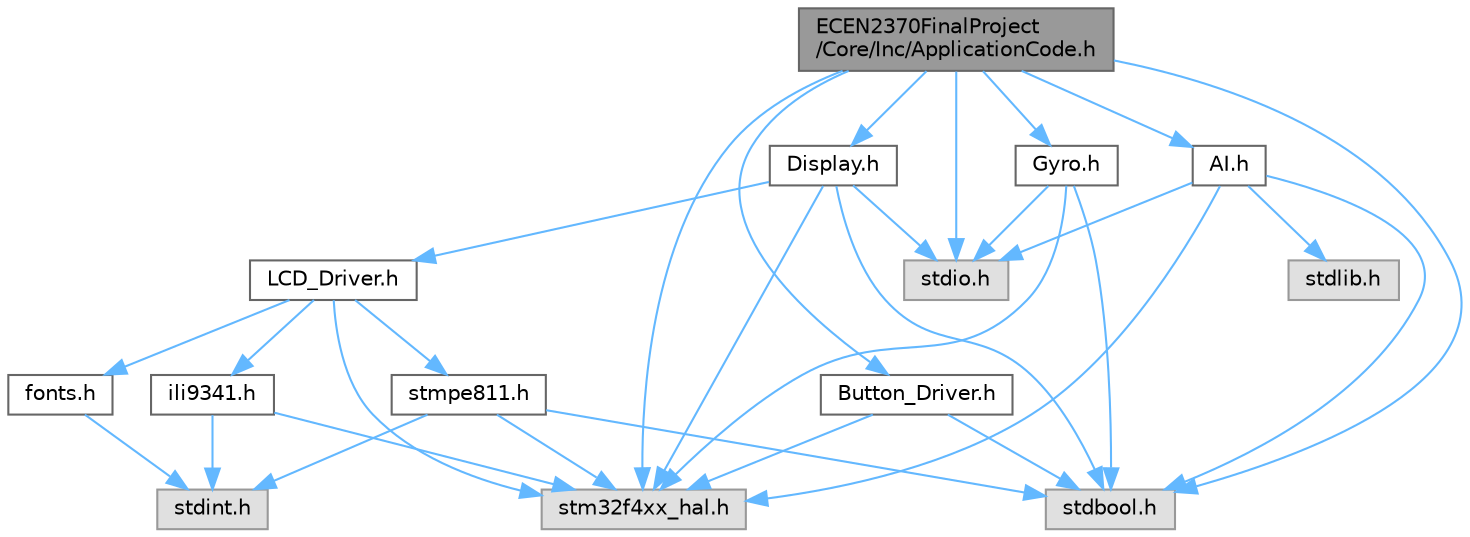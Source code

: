 digraph "ECEN2370FinalProject/Core/Inc/ApplicationCode.h"
{
 // LATEX_PDF_SIZE
  bgcolor="transparent";
  edge [fontname=Helvetica,fontsize=10,labelfontname=Helvetica,labelfontsize=10];
  node [fontname=Helvetica,fontsize=10,shape=box,height=0.2,width=0.4];
  Node1 [id="Node000001",label="ECEN2370FinalProject\l/Core/Inc/ApplicationCode.h",height=0.2,width=0.4,color="gray40", fillcolor="grey60", style="filled", fontcolor="black",tooltip="runs the game and stores static game variables"];
  Node1 -> Node2 [id="edge31_Node000001_Node000002",color="steelblue1",style="solid",tooltip=" "];
  Node2 [id="Node000002",label="stm32f4xx_hal.h",height=0.2,width=0.4,color="grey60", fillcolor="#E0E0E0", style="filled",tooltip=" "];
  Node1 -> Node3 [id="edge32_Node000001_Node000003",color="steelblue1",style="solid",tooltip=" "];
  Node3 [id="Node000003",label="stdio.h",height=0.2,width=0.4,color="grey60", fillcolor="#E0E0E0", style="filled",tooltip=" "];
  Node1 -> Node4 [id="edge33_Node000001_Node000004",color="steelblue1",style="solid",tooltip=" "];
  Node4 [id="Node000004",label="stdbool.h",height=0.2,width=0.4,color="grey60", fillcolor="#E0E0E0", style="filled",tooltip=" "];
  Node1 -> Node5 [id="edge34_Node000001_Node000005",color="steelblue1",style="solid",tooltip=" "];
  Node5 [id="Node000005",label="Gyro.h",height=0.2,width=0.4,color="grey40", fillcolor="white", style="filled",URL="$_gyro_8h.html",tooltip="Driver for Gyroscope."];
  Node5 -> Node4 [id="edge35_Node000005_Node000004",color="steelblue1",style="solid",tooltip=" "];
  Node5 -> Node3 [id="edge36_Node000005_Node000003",color="steelblue1",style="solid",tooltip=" "];
  Node5 -> Node2 [id="edge37_Node000005_Node000002",color="steelblue1",style="solid",tooltip=" "];
  Node1 -> Node6 [id="edge38_Node000001_Node000006",color="steelblue1",style="solid",tooltip=" "];
  Node6 [id="Node000006",label="AI.h",height=0.2,width=0.4,color="grey40", fillcolor="white", style="filled",URL="$_a_i_8h.html",tooltip="functionality for the AI and checking the board for winners included in application code"];
  Node6 -> Node2 [id="edge39_Node000006_Node000002",color="steelblue1",style="solid",tooltip=" "];
  Node6 -> Node3 [id="edge40_Node000006_Node000003",color="steelblue1",style="solid",tooltip=" "];
  Node6 -> Node4 [id="edge41_Node000006_Node000004",color="steelblue1",style="solid",tooltip=" "];
  Node6 -> Node7 [id="edge42_Node000006_Node000007",color="steelblue1",style="solid",tooltip=" "];
  Node7 [id="Node000007",label="stdlib.h",height=0.2,width=0.4,color="grey60", fillcolor="#E0E0E0", style="filled",tooltip=" "];
  Node1 -> Node8 [id="edge43_Node000001_Node000008",color="steelblue1",style="solid",tooltip=" "];
  Node8 [id="Node000008",label="Display.h",height=0.2,width=0.4,color="grey40", fillcolor="white", style="filled",URL="$_display_8h.html",tooltip="Programs the display to output various screens."];
  Node8 -> Node2 [id="edge44_Node000008_Node000002",color="steelblue1",style="solid",tooltip=" "];
  Node8 -> Node3 [id="edge45_Node000008_Node000003",color="steelblue1",style="solid",tooltip=" "];
  Node8 -> Node4 [id="edge46_Node000008_Node000004",color="steelblue1",style="solid",tooltip=" "];
  Node8 -> Node9 [id="edge47_Node000008_Node000009",color="steelblue1",style="solid",tooltip=" "];
  Node9 [id="Node000009",label="LCD_Driver.h",height=0.2,width=0.4,color="grey40", fillcolor="white", style="filled",URL="$_l_c_d___driver_8h.html",tooltip=" "];
  Node9 -> Node2 [id="edge48_Node000009_Node000002",color="steelblue1",style="solid",tooltip=" "];
  Node9 -> Node10 [id="edge49_Node000009_Node000010",color="steelblue1",style="solid",tooltip=" "];
  Node10 [id="Node000010",label="ili9341.h",height=0.2,width=0.4,color="grey40", fillcolor="white", style="filled",URL="$ili9341_8h.html",tooltip="This file contains all the functions prototypes for the ili9341.c driver."];
  Node10 -> Node11 [id="edge50_Node000010_Node000011",color="steelblue1",style="solid",tooltip=" "];
  Node11 [id="Node000011",label="stdint.h",height=0.2,width=0.4,color="grey60", fillcolor="#E0E0E0", style="filled",tooltip=" "];
  Node10 -> Node2 [id="edge51_Node000010_Node000002",color="steelblue1",style="solid",tooltip=" "];
  Node9 -> Node12 [id="edge52_Node000009_Node000012",color="steelblue1",style="solid",tooltip=" "];
  Node12 [id="Node000012",label="fonts.h",height=0.2,width=0.4,color="grey40", fillcolor="white", style="filled",URL="$fonts_8h.html",tooltip=" "];
  Node12 -> Node11 [id="edge53_Node000012_Node000011",color="steelblue1",style="solid",tooltip=" "];
  Node9 -> Node13 [id="edge54_Node000009_Node000013",color="steelblue1",style="solid",tooltip=" "];
  Node13 [id="Node000013",label="stmpe811.h",height=0.2,width=0.4,color="grey40", fillcolor="white", style="filled",URL="$stmpe811_8h.html",tooltip=" "];
  Node13 -> Node11 [id="edge55_Node000013_Node000011",color="steelblue1",style="solid",tooltip=" "];
  Node13 -> Node4 [id="edge56_Node000013_Node000004",color="steelblue1",style="solid",tooltip=" "];
  Node13 -> Node2 [id="edge57_Node000013_Node000002",color="steelblue1",style="solid",tooltip=" "];
  Node1 -> Node14 [id="edge58_Node000001_Node000014",color="steelblue1",style="solid",tooltip=" "];
  Node14 [id="Node000014",label="Button_Driver.h",height=0.2,width=0.4,color="grey40", fillcolor="white", style="filled",URL="$_button___driver_8h.html",tooltip="Allows button functionality."];
  Node14 -> Node2 [id="edge59_Node000014_Node000002",color="steelblue1",style="solid",tooltip=" "];
  Node14 -> Node4 [id="edge60_Node000014_Node000004",color="steelblue1",style="solid",tooltip=" "];
}

